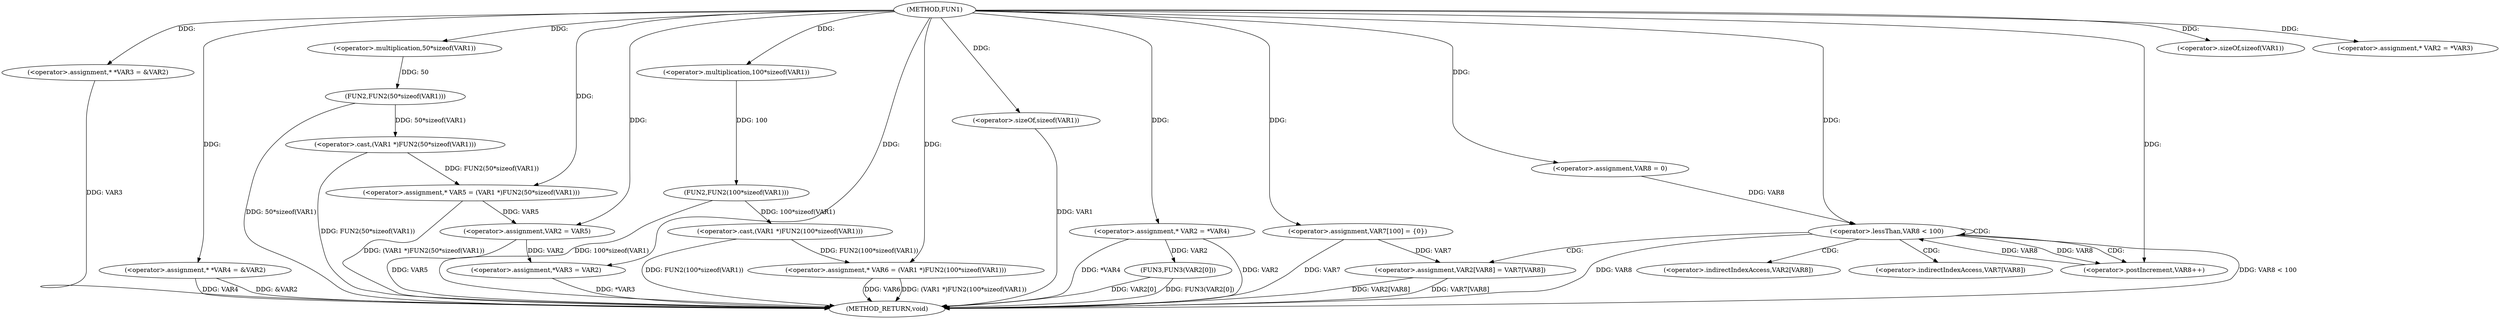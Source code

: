 digraph FUN1 {  
"1000100" [label = "(METHOD,FUN1)" ]
"1000179" [label = "(METHOD_RETURN,void)" ]
"1000104" [label = "(<operator>.assignment,* *VAR3 = &VAR2)" ]
"1000109" [label = "(<operator>.assignment,* *VAR4 = &VAR2)" ]
"1000114" [label = "(<operator>.assignment,* VAR5 = (VAR1 *)FUN2(50*sizeof(VAR1)))" ]
"1000116" [label = "(<operator>.cast,(VAR1 *)FUN2(50*sizeof(VAR1)))" ]
"1000118" [label = "(FUN2,FUN2(50*sizeof(VAR1)))" ]
"1000119" [label = "(<operator>.multiplication,50*sizeof(VAR1))" ]
"1000121" [label = "(<operator>.sizeOf,sizeof(VAR1))" ]
"1000124" [label = "(<operator>.assignment,* VAR6 = (VAR1 *)FUN2(100*sizeof(VAR1)))" ]
"1000126" [label = "(<operator>.cast,(VAR1 *)FUN2(100*sizeof(VAR1)))" ]
"1000128" [label = "(FUN2,FUN2(100*sizeof(VAR1)))" ]
"1000129" [label = "(<operator>.multiplication,100*sizeof(VAR1))" ]
"1000131" [label = "(<operator>.sizeOf,sizeof(VAR1))" ]
"1000135" [label = "(<operator>.assignment,* VAR2 = *VAR3)" ]
"1000139" [label = "(<operator>.assignment,VAR2 = VAR5)" ]
"1000142" [label = "(<operator>.assignment,*VAR3 = VAR2)" ]
"1000148" [label = "(<operator>.assignment,* VAR2 = *VAR4)" ]
"1000154" [label = "(<operator>.assignment,VAR7[100] = {0})" ]
"1000159" [label = "(<operator>.assignment,VAR8 = 0)" ]
"1000162" [label = "(<operator>.lessThan,VAR8 < 100)" ]
"1000165" [label = "(<operator>.postIncrement,VAR8++)" ]
"1000168" [label = "(<operator>.assignment,VAR2[VAR8] = VAR7[VAR8])" ]
"1000175" [label = "(FUN3,FUN3(VAR2[0]))" ]
"1000169" [label = "(<operator>.indirectIndexAccess,VAR2[VAR8])" ]
"1000172" [label = "(<operator>.indirectIndexAccess,VAR7[VAR8])" ]
  "1000124" -> "1000179"  [ label = "DDG: VAR6"] 
  "1000168" -> "1000179"  [ label = "DDG: VAR2[VAR8]"] 
  "1000104" -> "1000179"  [ label = "DDG: VAR3"] 
  "1000116" -> "1000179"  [ label = "DDG: FUN2(50*sizeof(VAR1))"] 
  "1000142" -> "1000179"  [ label = "DDG: *VAR3"] 
  "1000148" -> "1000179"  [ label = "DDG: *VAR4"] 
  "1000126" -> "1000179"  [ label = "DDG: FUN2(100*sizeof(VAR1))"] 
  "1000118" -> "1000179"  [ label = "DDG: 50*sizeof(VAR1)"] 
  "1000124" -> "1000179"  [ label = "DDG: (VAR1 *)FUN2(100*sizeof(VAR1))"] 
  "1000168" -> "1000179"  [ label = "DDG: VAR7[VAR8]"] 
  "1000131" -> "1000179"  [ label = "DDG: VAR1"] 
  "1000139" -> "1000179"  [ label = "DDG: VAR5"] 
  "1000128" -> "1000179"  [ label = "DDG: 100*sizeof(VAR1)"] 
  "1000154" -> "1000179"  [ label = "DDG: VAR7"] 
  "1000148" -> "1000179"  [ label = "DDG: VAR2"] 
  "1000175" -> "1000179"  [ label = "DDG: VAR2[0]"] 
  "1000109" -> "1000179"  [ label = "DDG: VAR4"] 
  "1000162" -> "1000179"  [ label = "DDG: VAR8"] 
  "1000162" -> "1000179"  [ label = "DDG: VAR8 < 100"] 
  "1000109" -> "1000179"  [ label = "DDG: &VAR2"] 
  "1000114" -> "1000179"  [ label = "DDG: (VAR1 *)FUN2(50*sizeof(VAR1))"] 
  "1000175" -> "1000179"  [ label = "DDG: FUN3(VAR2[0])"] 
  "1000100" -> "1000104"  [ label = "DDG: "] 
  "1000100" -> "1000109"  [ label = "DDG: "] 
  "1000116" -> "1000114"  [ label = "DDG: FUN2(50*sizeof(VAR1))"] 
  "1000100" -> "1000114"  [ label = "DDG: "] 
  "1000118" -> "1000116"  [ label = "DDG: 50*sizeof(VAR1)"] 
  "1000119" -> "1000118"  [ label = "DDG: 50"] 
  "1000100" -> "1000119"  [ label = "DDG: "] 
  "1000100" -> "1000121"  [ label = "DDG: "] 
  "1000126" -> "1000124"  [ label = "DDG: FUN2(100*sizeof(VAR1))"] 
  "1000100" -> "1000124"  [ label = "DDG: "] 
  "1000128" -> "1000126"  [ label = "DDG: 100*sizeof(VAR1)"] 
  "1000129" -> "1000128"  [ label = "DDG: 100"] 
  "1000100" -> "1000129"  [ label = "DDG: "] 
  "1000100" -> "1000131"  [ label = "DDG: "] 
  "1000100" -> "1000135"  [ label = "DDG: "] 
  "1000114" -> "1000139"  [ label = "DDG: VAR5"] 
  "1000100" -> "1000139"  [ label = "DDG: "] 
  "1000139" -> "1000142"  [ label = "DDG: VAR2"] 
  "1000100" -> "1000142"  [ label = "DDG: "] 
  "1000100" -> "1000148"  [ label = "DDG: "] 
  "1000100" -> "1000154"  [ label = "DDG: "] 
  "1000100" -> "1000159"  [ label = "DDG: "] 
  "1000159" -> "1000162"  [ label = "DDG: VAR8"] 
  "1000165" -> "1000162"  [ label = "DDG: VAR8"] 
  "1000100" -> "1000162"  [ label = "DDG: "] 
  "1000162" -> "1000165"  [ label = "DDG: VAR8"] 
  "1000100" -> "1000165"  [ label = "DDG: "] 
  "1000154" -> "1000168"  [ label = "DDG: VAR7"] 
  "1000148" -> "1000175"  [ label = "DDG: VAR2"] 
  "1000162" -> "1000168"  [ label = "CDG: "] 
  "1000162" -> "1000162"  [ label = "CDG: "] 
  "1000162" -> "1000165"  [ label = "CDG: "] 
  "1000162" -> "1000172"  [ label = "CDG: "] 
  "1000162" -> "1000169"  [ label = "CDG: "] 
}
